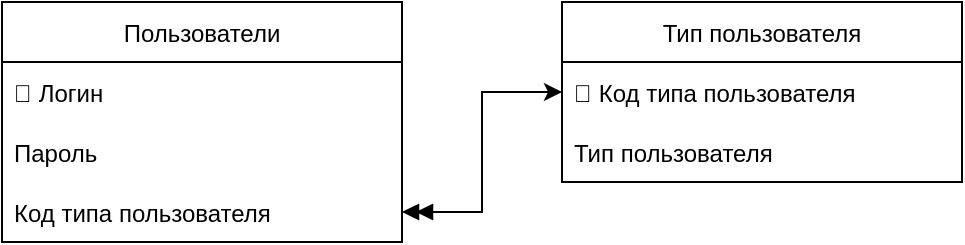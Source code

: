 <mxfile version="16.5.3" type="device"><diagram id="ec25CmK55_m1uIRaf0iw" name="Page-1"><mxGraphModel dx="1178" dy="1800" grid="1" gridSize="10" guides="1" tooltips="1" connect="1" arrows="1" fold="1" page="1" pageScale="1" pageWidth="827" pageHeight="1169" math="0" shadow="0"><root><mxCell id="PLjlP5By5OZXxD8GbTOI-0"/><mxCell id="PLjlP5By5OZXxD8GbTOI-1" parent="PLjlP5By5OZXxD8GbTOI-0"/><mxCell id="L6iF1v8DMtLyizg2cPn6-12" value="Пользователи" style="swimlane;fontStyle=0;childLayout=stackLayout;horizontal=1;startSize=30;horizontalStack=0;resizeParent=1;resizeParentMax=0;resizeLast=0;collapsible=1;marginBottom=0;" parent="PLjlP5By5OZXxD8GbTOI-1" vertex="1"><mxGeometry x="40" y="-1120" width="200" height="120" as="geometry"/></mxCell><mxCell id="L6iF1v8DMtLyizg2cPn6-13" value="🔑 Логин" style="text;strokeColor=none;fillColor=none;align=left;verticalAlign=middle;spacingLeft=4;spacingRight=4;overflow=hidden;points=[[0,0.5],[1,0.5]];portConstraint=eastwest;rotatable=0;" parent="L6iF1v8DMtLyizg2cPn6-12" vertex="1"><mxGeometry y="30" width="200" height="30" as="geometry"/></mxCell><mxCell id="L6iF1v8DMtLyizg2cPn6-14" value="Пароль" style="text;strokeColor=none;fillColor=none;align=left;verticalAlign=middle;spacingLeft=4;spacingRight=4;overflow=hidden;points=[[0,0.5],[1,0.5]];portConstraint=eastwest;rotatable=0;" parent="L6iF1v8DMtLyizg2cPn6-12" vertex="1"><mxGeometry y="60" width="200" height="30" as="geometry"/></mxCell><mxCell id="L6iF1v8DMtLyizg2cPn6-15" value="Код типа пользователя" style="text;strokeColor=none;fillColor=none;align=left;verticalAlign=middle;spacingLeft=4;spacingRight=4;overflow=hidden;points=[[0,0.5],[1,0.5]];portConstraint=eastwest;rotatable=0;" parent="L6iF1v8DMtLyizg2cPn6-12" vertex="1"><mxGeometry y="90" width="200" height="30" as="geometry"/></mxCell><mxCell id="L6iF1v8DMtLyizg2cPn6-16" value="Тип пользователя" style="swimlane;fontStyle=0;childLayout=stackLayout;horizontal=1;startSize=30;horizontalStack=0;resizeParent=1;resizeParentMax=0;resizeLast=0;collapsible=1;marginBottom=0;" parent="PLjlP5By5OZXxD8GbTOI-1" vertex="1"><mxGeometry x="320" y="-1120" width="200" height="90" as="geometry"/></mxCell><mxCell id="L6iF1v8DMtLyizg2cPn6-17" value="🔑 Код типа пользователя" style="text;strokeColor=none;fillColor=none;align=left;verticalAlign=middle;spacingLeft=4;spacingRight=4;overflow=hidden;points=[[0,0.5],[1,0.5]];portConstraint=eastwest;rotatable=0;" parent="L6iF1v8DMtLyizg2cPn6-16" vertex="1"><mxGeometry y="30" width="200" height="30" as="geometry"/></mxCell><mxCell id="L6iF1v8DMtLyizg2cPn6-18" value="Тип пользователя" style="text;strokeColor=none;fillColor=none;align=left;verticalAlign=middle;spacingLeft=4;spacingRight=4;overflow=hidden;points=[[0,0.5],[1,0.5]];portConstraint=eastwest;rotatable=0;" parent="L6iF1v8DMtLyizg2cPn6-16" vertex="1"><mxGeometry y="60" width="200" height="30" as="geometry"/></mxCell><mxCell id="L6iF1v8DMtLyizg2cPn6-19" value="" style="endArrow=doubleBlock;startArrow=classic;html=1;rounded=0;edgeStyle=orthogonalEdgeStyle;endFill=1;entryX=1;entryY=0.5;entryDx=0;entryDy=0;" parent="PLjlP5By5OZXxD8GbTOI-1" target="L6iF1v8DMtLyizg2cPn6-15" edge="1"><mxGeometry width="50" height="50" relative="1" as="geometry"><mxPoint x="320" y="-1075" as="sourcePoint"/><mxPoint x="610" y="-975" as="targetPoint"/><Array as="points"><mxPoint x="280" y="-1075"/><mxPoint x="280" y="-1015"/></Array></mxGeometry></mxCell></root></mxGraphModel></diagram></mxfile>